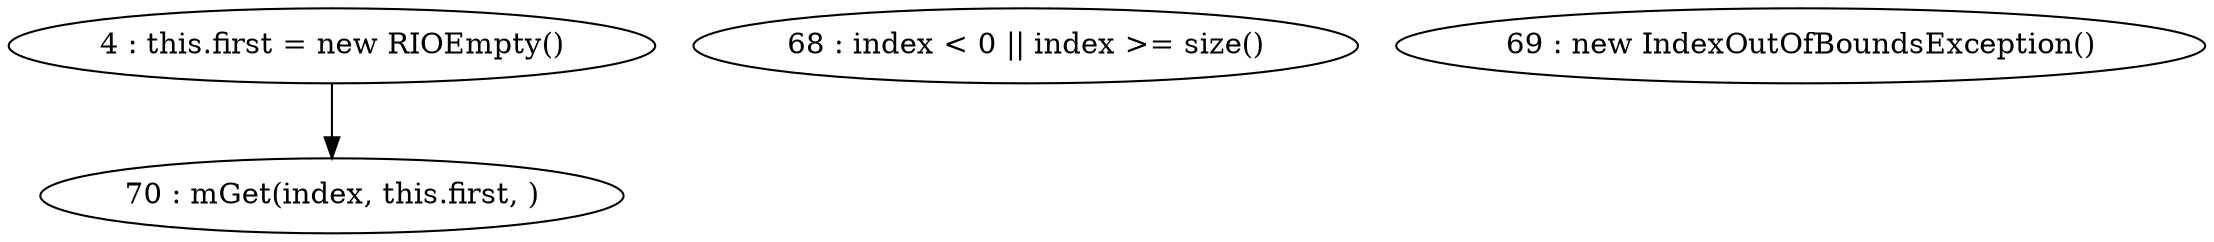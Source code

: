 digraph G {
"4 : this.first = new RIOEmpty()"
"4 : this.first = new RIOEmpty()" -> "70 : mGet(index, this.first, )"
"68 : index < 0 || index >= size()"
"69 : new IndexOutOfBoundsException()"
"70 : mGet(index, this.first, )"
}